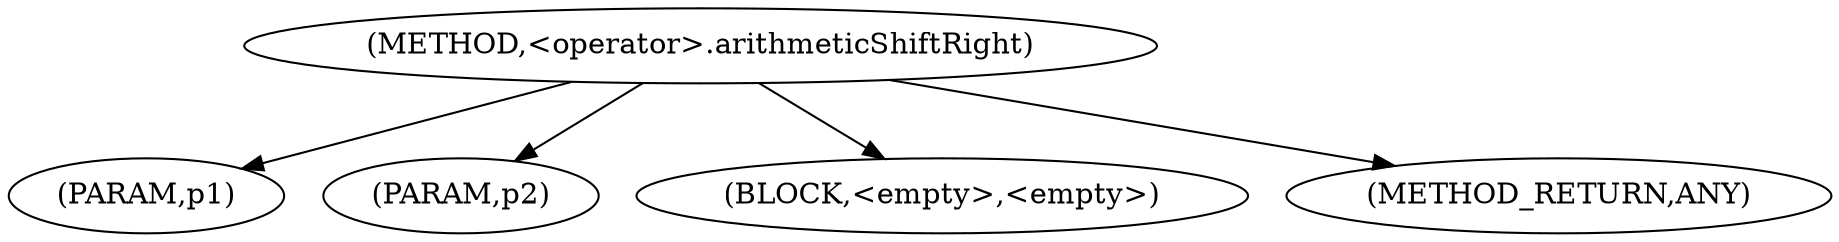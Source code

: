 digraph "&lt;operator&gt;.arithmeticShiftRight" {  
"6116" [label = <(METHOD,&lt;operator&gt;.arithmeticShiftRight)> ]
"6117" [label = <(PARAM,p1)> ]
"6118" [label = <(PARAM,p2)> ]
"6119" [label = <(BLOCK,&lt;empty&gt;,&lt;empty&gt;)> ]
"6120" [label = <(METHOD_RETURN,ANY)> ]
  "6116" -> "6117" 
  "6116" -> "6119" 
  "6116" -> "6118" 
  "6116" -> "6120" 
}
